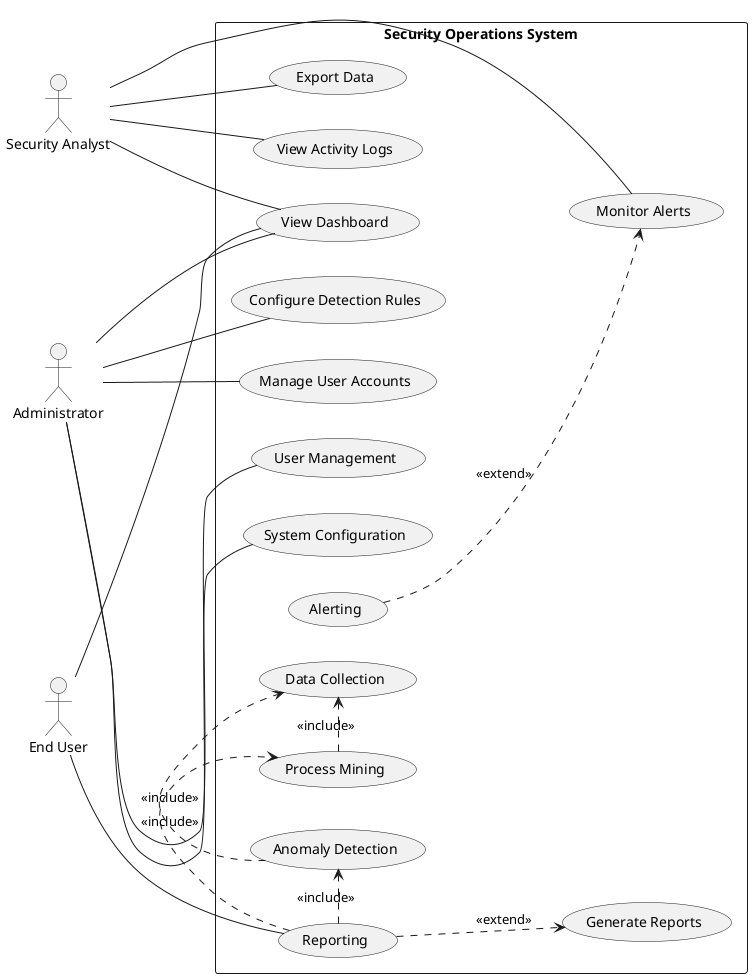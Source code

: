 @startuml

left to right direction

actor Administrator
actor "Security Analyst" as SecAnalyst
actor "End User"

rectangle "Security Operations System" as SystemBoundary {
    usecase "User Management" as UM
    usecase "System Configuration" as SC
    usecase "Configure Detection Rules" as CDR
    usecase "Manage User Accounts" as MUA

    usecase "Monitor Alerts" as MA
    usecase "Generate Reports" as GR
    
    usecase "View Dashboard" as VD
    usecase "Export Data" as ED
    usecase "View Activity Logs" as VAL

    usecase "Alerting" as AlertingUC
    usecase "Reporting" as ReportingUC
    usecase "Data Collection" as DC
    usecase "Anomaly Detection" as AD
    usecase "Process Mining" as PM
}

Administrator -- UM
Administrator -- SC
Administrator -- CDR
Administrator -- MUA
Administrator -- VD

SecAnalyst -- VD
SecAnalyst -- ED
SecAnalyst -- MA
SecAnalyst -- VAL

"End User" -- VD
"End User" -- (ReportingUC)

(AlertingUC) ..> MA : <<extend>>
(ReportingUC) ..> GR : <<extend>>

(ReportingUC) .> AD : <<include>>
(ReportingUC) .> PM : <<include>>

AD .> DC : <<include>>
PM .> DC : <<include>>

@enduml